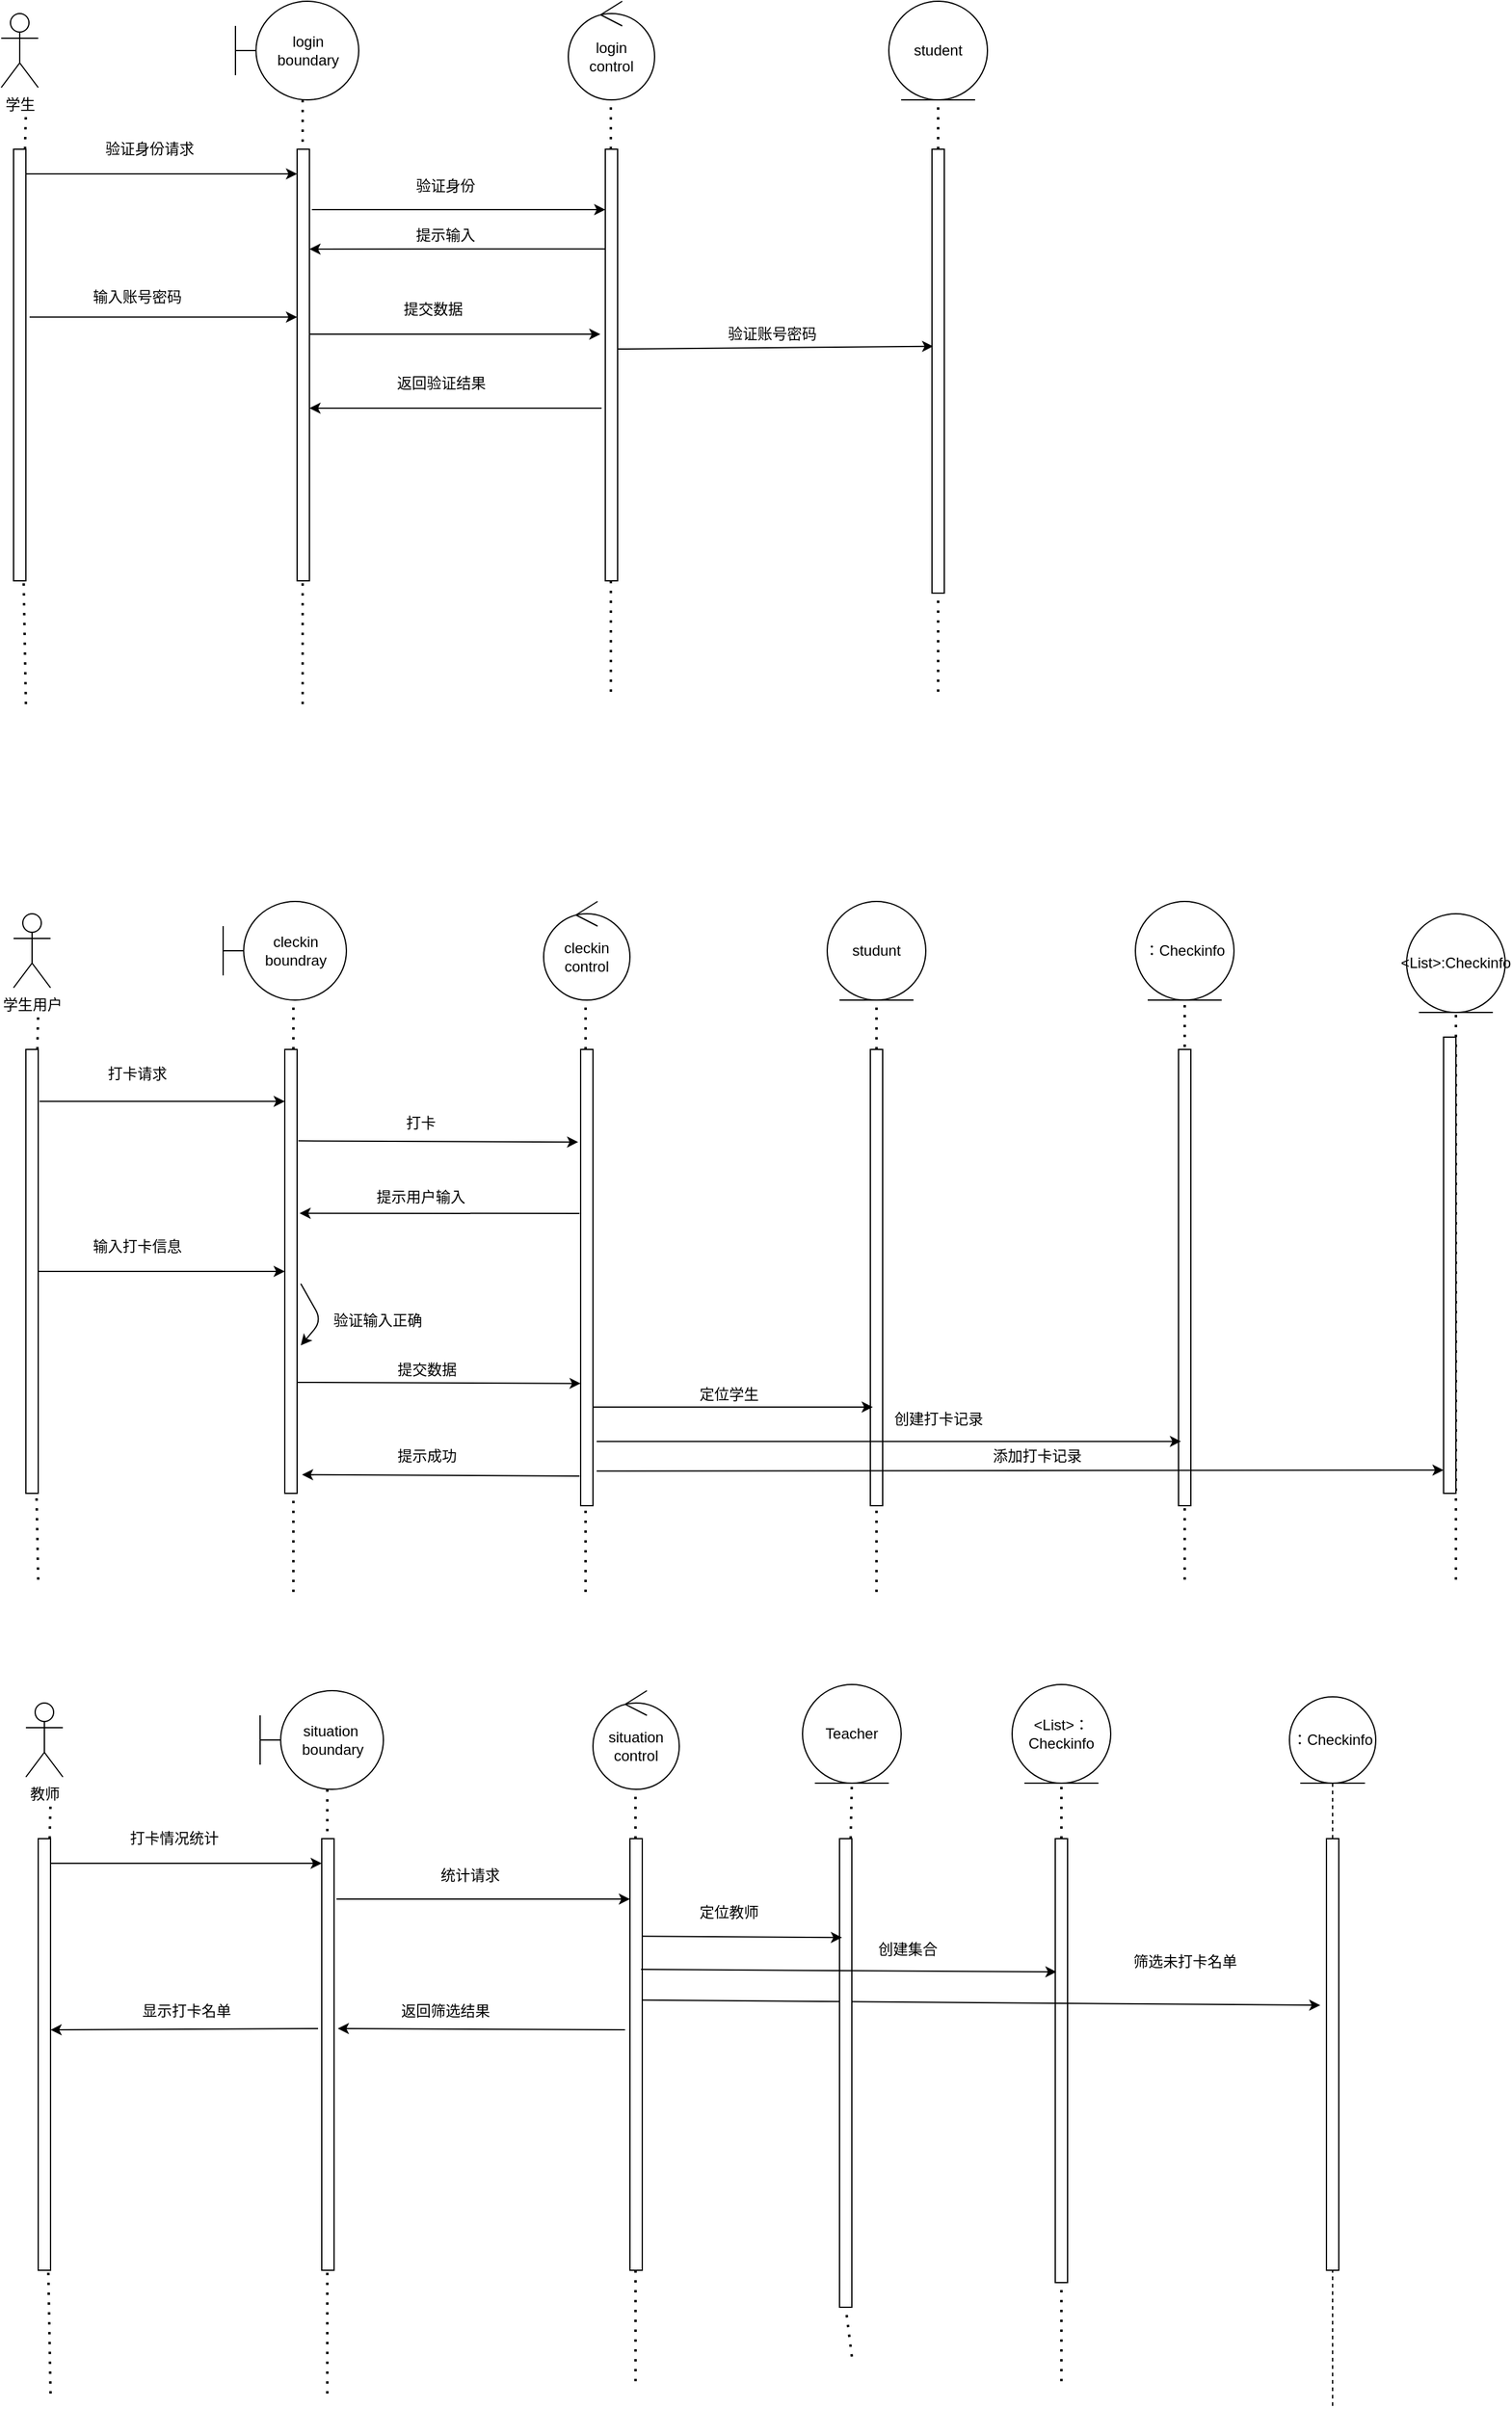 <mxfile version="14.2.7" type="github"><diagram id="DA67qdIQyuLgWAN7n70Q" name="第 1 页"><mxGraphModel dx="1662" dy="832" grid="1" gridSize="10" guides="1" tooltips="1" connect="1" arrows="1" fold="1" page="1" pageScale="1" pageWidth="2339" pageHeight="3300" math="0" shadow="0"><root><mxCell id="0"/><mxCell id="1" parent="0"/><mxCell id="Z4EMHQvYnpSn4rEjgZvj-1" value="学生用户" style="shape=umlActor;verticalLabelPosition=bottom;verticalAlign=top;html=1;outlineConnect=0;" parent="1" vertex="1"><mxGeometry x="140" y="760" width="30" height="60" as="geometry"/></mxCell><mxCell id="Z4EMHQvYnpSn4rEjgZvj-3" value="cleckin&lt;br&gt;boundray" style="shape=umlBoundary;whiteSpace=wrap;html=1;" parent="1" vertex="1"><mxGeometry x="310" y="750" width="100" height="80" as="geometry"/></mxCell><mxCell id="Z4EMHQvYnpSn4rEjgZvj-4" value="：Checkinfo" style="ellipse;shape=umlEntity;whiteSpace=wrap;html=1;" parent="1" vertex="1"><mxGeometry x="1050" y="750" width="80" height="80" as="geometry"/></mxCell><mxCell id="Z4EMHQvYnpSn4rEjgZvj-5" value="cleckin&lt;br&gt;control" style="ellipse;shape=umlControl;whiteSpace=wrap;html=1;" parent="1" vertex="1"><mxGeometry x="570" y="750" width="70" height="80" as="geometry"/></mxCell><mxCell id="Z4EMHQvYnpSn4rEjgZvj-6" value="" style="endArrow=none;dashed=1;html=1;dashPattern=1 3;strokeWidth=2;" parent="1" source="Z4EMHQvYnpSn4rEjgZvj-10" edge="1"><mxGeometry width="50" height="50" relative="1" as="geometry"><mxPoint x="160" y="1300" as="sourcePoint"/><mxPoint x="160" y="840" as="targetPoint"/></mxGeometry></mxCell><mxCell id="Z4EMHQvYnpSn4rEjgZvj-7" value="" style="endArrow=none;dashed=1;html=1;dashPattern=1 3;strokeWidth=2;entryX=0.57;entryY=1.038;entryDx=0;entryDy=0;entryPerimeter=0;" parent="1" target="Z4EMHQvYnpSn4rEjgZvj-3" edge="1"><mxGeometry width="50" height="50" relative="1" as="geometry"><mxPoint x="367" y="1310" as="sourcePoint"/><mxPoint x="520" y="1030" as="targetPoint"/></mxGeometry></mxCell><mxCell id="Z4EMHQvYnpSn4rEjgZvj-8" value="" style="endArrow=none;dashed=1;html=1;dashPattern=1 3;strokeWidth=2;entryX=0.486;entryY=1.038;entryDx=0;entryDy=0;entryPerimeter=0;" parent="1" target="Z4EMHQvYnpSn4rEjgZvj-5" edge="1"><mxGeometry width="50" height="50" relative="1" as="geometry"><mxPoint x="604" y="1310" as="sourcePoint"/><mxPoint x="520" y="1030" as="targetPoint"/></mxGeometry></mxCell><mxCell id="Z4EMHQvYnpSn4rEjgZvj-9" value="" style="endArrow=none;dashed=1;html=1;dashPattern=1 3;strokeWidth=2;entryX=0.5;entryY=1;entryDx=0;entryDy=0;" parent="1" target="Z4EMHQvYnpSn4rEjgZvj-4" edge="1"><mxGeometry width="50" height="50" relative="1" as="geometry"><mxPoint x="1090" y="1300" as="sourcePoint"/><mxPoint x="520" y="1030" as="targetPoint"/></mxGeometry></mxCell><mxCell id="Z4EMHQvYnpSn4rEjgZvj-10" value="" style="rounded=0;whiteSpace=wrap;html=1;" parent="1" vertex="1"><mxGeometry x="150" y="870" width="10" height="360" as="geometry"/></mxCell><mxCell id="Z4EMHQvYnpSn4rEjgZvj-11" value="" style="endArrow=none;dashed=1;html=1;dashPattern=1 3;strokeWidth=2;" parent="1" target="Z4EMHQvYnpSn4rEjgZvj-10" edge="1"><mxGeometry width="50" height="50" relative="1" as="geometry"><mxPoint x="160" y="1300" as="sourcePoint"/><mxPoint x="160" y="840" as="targetPoint"/></mxGeometry></mxCell><mxCell id="Z4EMHQvYnpSn4rEjgZvj-12" value="" style="rounded=0;whiteSpace=wrap;html=1;" parent="1" vertex="1"><mxGeometry x="360" y="870" width="10" height="360" as="geometry"/></mxCell><mxCell id="Z4EMHQvYnpSn4rEjgZvj-13" value="" style="rounded=0;whiteSpace=wrap;html=1;" parent="1" vertex="1"><mxGeometry x="600" y="870" width="10" height="370" as="geometry"/></mxCell><mxCell id="Z4EMHQvYnpSn4rEjgZvj-14" value="" style="rounded=0;whiteSpace=wrap;html=1;" parent="1" vertex="1"><mxGeometry x="1085" y="870" width="10" height="370" as="geometry"/></mxCell><mxCell id="Z4EMHQvYnpSn4rEjgZvj-15" value="" style="endArrow=classic;html=1;exitX=1.1;exitY=0.117;exitDx=0;exitDy=0;exitPerimeter=0;entryX=0;entryY=0.117;entryDx=0;entryDy=0;entryPerimeter=0;" parent="1" source="Z4EMHQvYnpSn4rEjgZvj-10" target="Z4EMHQvYnpSn4rEjgZvj-12" edge="1"><mxGeometry width="50" height="50" relative="1" as="geometry"><mxPoint x="470" y="1080" as="sourcePoint"/><mxPoint x="350" y="912" as="targetPoint"/></mxGeometry></mxCell><mxCell id="Z4EMHQvYnpSn4rEjgZvj-16" value="打卡请求" style="text;html=1;align=center;verticalAlign=middle;resizable=0;points=[];autosize=1;" parent="1" vertex="1"><mxGeometry x="210" y="880" width="60" height="20" as="geometry"/></mxCell><mxCell id="Z4EMHQvYnpSn4rEjgZvj-17" value="" style="endArrow=classic;html=1;exitX=1.1;exitY=0.206;exitDx=0;exitDy=0;exitPerimeter=0;entryX=-0.2;entryY=0.203;entryDx=0;entryDy=0;entryPerimeter=0;" parent="1" source="Z4EMHQvYnpSn4rEjgZvj-12" target="Z4EMHQvYnpSn4rEjgZvj-13" edge="1"><mxGeometry width="50" height="50" relative="1" as="geometry"><mxPoint x="470" y="1080" as="sourcePoint"/><mxPoint x="520" y="1030" as="targetPoint"/></mxGeometry></mxCell><mxCell id="Z4EMHQvYnpSn4rEjgZvj-18" value="打卡" style="text;html=1;align=center;verticalAlign=middle;resizable=0;points=[];autosize=1;" parent="1" vertex="1"><mxGeometry x="450" y="920" width="40" height="20" as="geometry"/></mxCell><mxCell id="Z4EMHQvYnpSn4rEjgZvj-19" value="" style="endArrow=classic;html=1;entryX=1.2;entryY=0.369;entryDx=0;entryDy=0;entryPerimeter=0;" parent="1" target="Z4EMHQvYnpSn4rEjgZvj-12" edge="1"><mxGeometry width="50" height="50" relative="1" as="geometry"><mxPoint x="599" y="1003" as="sourcePoint"/><mxPoint x="520" y="1030" as="targetPoint"/></mxGeometry></mxCell><mxCell id="Z4EMHQvYnpSn4rEjgZvj-20" value="提示用户输入" style="text;html=1;align=center;verticalAlign=middle;resizable=0;points=[];autosize=1;" parent="1" vertex="1"><mxGeometry x="425" y="980" width="90" height="20" as="geometry"/></mxCell><mxCell id="Z4EMHQvYnpSn4rEjgZvj-21" value="" style="endArrow=classic;html=1;exitX=1;exitY=0.5;exitDx=0;exitDy=0;entryX=0;entryY=0.5;entryDx=0;entryDy=0;" parent="1" source="Z4EMHQvYnpSn4rEjgZvj-10" target="Z4EMHQvYnpSn4rEjgZvj-12" edge="1"><mxGeometry width="50" height="50" relative="1" as="geometry"><mxPoint x="470" y="1080" as="sourcePoint"/><mxPoint x="520" y="1030" as="targetPoint"/></mxGeometry></mxCell><mxCell id="Z4EMHQvYnpSn4rEjgZvj-22" value="输入打卡信息" style="text;html=1;align=center;verticalAlign=middle;resizable=0;points=[];autosize=1;" parent="1" vertex="1"><mxGeometry x="195" y="1020" width="90" height="20" as="geometry"/></mxCell><mxCell id="Z4EMHQvYnpSn4rEjgZvj-23" value="" style="endArrow=classic;html=1;" parent="1" edge="1"><mxGeometry width="50" height="50" relative="1" as="geometry"><mxPoint x="373" y="1060" as="sourcePoint"/><mxPoint x="373" y="1110" as="targetPoint"/><Array as="points"><mxPoint x="390" y="1090"/></Array></mxGeometry></mxCell><mxCell id="Z4EMHQvYnpSn4rEjgZvj-24" value="验证输入正确" style="text;html=1;align=center;verticalAlign=middle;resizable=0;points=[];autosize=1;" parent="1" vertex="1"><mxGeometry x="390" y="1080" width="90" height="20" as="geometry"/></mxCell><mxCell id="Z4EMHQvYnpSn4rEjgZvj-25" value="" style="endArrow=classic;html=1;exitX=1;exitY=0.75;exitDx=0;exitDy=0;entryX=0;entryY=0.732;entryDx=0;entryDy=0;entryPerimeter=0;" parent="1" source="Z4EMHQvYnpSn4rEjgZvj-12" target="Z4EMHQvYnpSn4rEjgZvj-13" edge="1"><mxGeometry width="50" height="50" relative="1" as="geometry"><mxPoint x="470" y="1080" as="sourcePoint"/><mxPoint x="600" y="1155" as="targetPoint"/></mxGeometry></mxCell><mxCell id="Z4EMHQvYnpSn4rEjgZvj-26" value="提交数据" style="text;html=1;align=center;verticalAlign=middle;resizable=0;points=[];autosize=1;rotation=0;" parent="1" vertex="1"><mxGeometry x="445" y="1120" width="60" height="20" as="geometry"/></mxCell><mxCell id="Z4EMHQvYnpSn4rEjgZvj-29" value="" style="endArrow=classic;html=1;exitX=-0.1;exitY=0.935;exitDx=0;exitDy=0;exitPerimeter=0;entryX=1.4;entryY=0.958;entryDx=0;entryDy=0;entryPerimeter=0;" parent="1" source="Z4EMHQvYnpSn4rEjgZvj-13" target="Z4EMHQvYnpSn4rEjgZvj-12" edge="1"><mxGeometry width="50" height="50" relative="1" as="geometry"><mxPoint x="470" y="1080" as="sourcePoint"/><mxPoint x="520" y="1030" as="targetPoint"/></mxGeometry></mxCell><mxCell id="Z4EMHQvYnpSn4rEjgZvj-30" value="提示成功" style="text;html=1;align=center;verticalAlign=middle;resizable=0;points=[];autosize=1;" parent="1" vertex="1"><mxGeometry x="445" y="1190" width="60" height="20" as="geometry"/></mxCell><mxCell id="RA8EZYyM1-IrhFvXGxz2-29" value="学生" style="shape=umlActor;verticalLabelPosition=bottom;verticalAlign=top;html=1;outlineConnect=0;" parent="1" vertex="1"><mxGeometry x="130" y="30" width="30" height="60" as="geometry"/></mxCell><mxCell id="RA8EZYyM1-IrhFvXGxz2-30" value="" style="endArrow=none;dashed=1;html=1;dashPattern=1 3;strokeWidth=2;" parent="1" source="RA8EZYyM1-IrhFvXGxz2-37" edge="1"><mxGeometry width="50" height="50" relative="1" as="geometry"><mxPoint x="150" y="590" as="sourcePoint"/><mxPoint x="150" y="110" as="targetPoint"/></mxGeometry></mxCell><mxCell id="RA8EZYyM1-IrhFvXGxz2-31" value="" style="endArrow=none;dashed=1;html=1;dashPattern=1 3;strokeWidth=2;entryX=0.5;entryY=1;entryDx=0;entryDy=0;" parent="1" edge="1"><mxGeometry width="50" height="50" relative="1" as="geometry"><mxPoint x="374.5" y="590" as="sourcePoint"/><mxPoint x="374.5" y="100" as="targetPoint"/></mxGeometry></mxCell><mxCell id="RA8EZYyM1-IrhFvXGxz2-32" value="" style="endArrow=classic;html=1;" parent="1" edge="1"><mxGeometry width="50" height="50" relative="1" as="geometry"><mxPoint x="150" y="160" as="sourcePoint"/><mxPoint x="370" y="160" as="targetPoint"/></mxGeometry></mxCell><mxCell id="RA8EZYyM1-IrhFvXGxz2-33" value="" style="endArrow=none;dashed=1;html=1;dashPattern=1 3;strokeWidth=2;entryX=0.583;entryY=1.05;entryDx=0;entryDy=0;entryPerimeter=0;" parent="1" edge="1"><mxGeometry width="50" height="50" relative="1" as="geometry"><mxPoint x="624.54" y="580" as="sourcePoint"/><mxPoint x="624.5" y="103" as="targetPoint"/></mxGeometry></mxCell><mxCell id="RA8EZYyM1-IrhFvXGxz2-34" value="login &lt;br&gt;boundary" style="shape=umlBoundary;whiteSpace=wrap;html=1;" parent="1" vertex="1"><mxGeometry x="320" y="20" width="100" height="80" as="geometry"/></mxCell><mxCell id="RA8EZYyM1-IrhFvXGxz2-35" value="student" style="ellipse;shape=umlEntity;whiteSpace=wrap;html=1;" parent="1" vertex="1"><mxGeometry x="850" y="20" width="80" height="80" as="geometry"/></mxCell><mxCell id="RA8EZYyM1-IrhFvXGxz2-36" value="login&lt;br&gt;control" style="ellipse;shape=umlControl;whiteSpace=wrap;html=1;" parent="1" vertex="1"><mxGeometry x="590" y="20" width="70" height="80" as="geometry"/></mxCell><mxCell id="RA8EZYyM1-IrhFvXGxz2-37" value="" style="rounded=0;whiteSpace=wrap;html=1;" parent="1" vertex="1"><mxGeometry x="140" y="140" width="10" height="350" as="geometry"/></mxCell><mxCell id="RA8EZYyM1-IrhFvXGxz2-38" value="" style="endArrow=none;dashed=1;html=1;dashPattern=1 3;strokeWidth=2;" parent="1" target="RA8EZYyM1-IrhFvXGxz2-37" edge="1"><mxGeometry width="50" height="50" relative="1" as="geometry"><mxPoint x="150" y="590" as="sourcePoint"/><mxPoint x="150" y="110" as="targetPoint"/></mxGeometry></mxCell><mxCell id="RA8EZYyM1-IrhFvXGxz2-39" value="" style="rounded=0;whiteSpace=wrap;html=1;" parent="1" vertex="1"><mxGeometry x="370" y="140" width="10" height="350" as="geometry"/></mxCell><mxCell id="RA8EZYyM1-IrhFvXGxz2-40" value="验证身份请求" style="text;html=1;align=center;verticalAlign=middle;resizable=0;points=[];autosize=1;" parent="1" vertex="1"><mxGeometry x="205" y="130" width="90" height="20" as="geometry"/></mxCell><mxCell id="RA8EZYyM1-IrhFvXGxz2-41" value="" style="rounded=0;whiteSpace=wrap;html=1;" parent="1" vertex="1"><mxGeometry x="620" y="140" width="10" height="350" as="geometry"/></mxCell><mxCell id="RA8EZYyM1-IrhFvXGxz2-42" value="" style="endArrow=none;dashed=1;html=1;dashPattern=1 3;strokeWidth=2;entryX=0.5;entryY=1;entryDx=0;entryDy=0;" parent="1" source="RA8EZYyM1-IrhFvXGxz2-43" target="RA8EZYyM1-IrhFvXGxz2-35" edge="1"><mxGeometry width="50" height="50" relative="1" as="geometry"><mxPoint x="890" y="580" as="sourcePoint"/><mxPoint x="700" y="300" as="targetPoint"/></mxGeometry></mxCell><mxCell id="RA8EZYyM1-IrhFvXGxz2-43" value="" style="rounded=0;whiteSpace=wrap;html=1;" parent="1" vertex="1"><mxGeometry x="885" y="140" width="10" height="360" as="geometry"/></mxCell><mxCell id="RA8EZYyM1-IrhFvXGxz2-44" value="" style="endArrow=none;dashed=1;html=1;dashPattern=1 3;strokeWidth=2;entryX=0.5;entryY=1;entryDx=0;entryDy=0;" parent="1" target="RA8EZYyM1-IrhFvXGxz2-43" edge="1"><mxGeometry width="50" height="50" relative="1" as="geometry"><mxPoint x="890" y="580" as="sourcePoint"/><mxPoint x="890" y="100" as="targetPoint"/></mxGeometry></mxCell><mxCell id="RA8EZYyM1-IrhFvXGxz2-45" value="" style="endArrow=classic;html=1;exitX=0;exitY=0.231;exitDx=0;exitDy=0;exitPerimeter=0;" parent="1" source="RA8EZYyM1-IrhFvXGxz2-41" edge="1"><mxGeometry width="50" height="50" relative="1" as="geometry"><mxPoint x="650" y="350" as="sourcePoint"/><mxPoint x="380" y="221" as="targetPoint"/></mxGeometry></mxCell><mxCell id="RA8EZYyM1-IrhFvXGxz2-46" value="&amp;nbsp; &amp;nbsp; &amp;nbsp; &amp;nbsp; &amp;nbsp;提示输入" style="text;html=1;align=center;verticalAlign=middle;resizable=0;points=[];autosize=1;" parent="1" vertex="1"><mxGeometry x="430" y="200" width="90" height="20" as="geometry"/></mxCell><mxCell id="RA8EZYyM1-IrhFvXGxz2-47" value="" style="endArrow=classic;html=1;exitX=1.3;exitY=0.389;exitDx=0;exitDy=0;exitPerimeter=0;entryX=0;entryY=0.389;entryDx=0;entryDy=0;entryPerimeter=0;" parent="1" source="RA8EZYyM1-IrhFvXGxz2-37" target="RA8EZYyM1-IrhFvXGxz2-39" edge="1"><mxGeometry width="50" height="50" relative="1" as="geometry"><mxPoint x="650" y="350" as="sourcePoint"/><mxPoint x="700" y="300" as="targetPoint"/></mxGeometry></mxCell><mxCell id="RA8EZYyM1-IrhFvXGxz2-48" value="输入账号密码" style="text;html=1;align=center;verticalAlign=middle;resizable=0;points=[];autosize=1;" parent="1" vertex="1"><mxGeometry x="195" y="250" width="90" height="20" as="geometry"/></mxCell><mxCell id="RA8EZYyM1-IrhFvXGxz2-49" value="" style="endArrow=classic;html=1;" parent="1" edge="1"><mxGeometry width="50" height="50" relative="1" as="geometry"><mxPoint x="380" y="290" as="sourcePoint"/><mxPoint x="616" y="290" as="targetPoint"/></mxGeometry></mxCell><mxCell id="RA8EZYyM1-IrhFvXGxz2-50" value="" style="endArrow=classic;html=1;exitX=1;exitY=0.463;exitDx=0;exitDy=0;exitPerimeter=0;entryX=0.1;entryY=0.444;entryDx=0;entryDy=0;entryPerimeter=0;" parent="1" source="RA8EZYyM1-IrhFvXGxz2-41" target="RA8EZYyM1-IrhFvXGxz2-43" edge="1"><mxGeometry width="50" height="50" relative="1" as="geometry"><mxPoint x="650" y="350" as="sourcePoint"/><mxPoint x="700" y="300" as="targetPoint"/></mxGeometry></mxCell><mxCell id="RA8EZYyM1-IrhFvXGxz2-51" value="验证账号密码" style="text;html=1;align=center;verticalAlign=middle;resizable=0;points=[];autosize=1;" parent="1" vertex="1"><mxGeometry x="710" y="280" width="90" height="20" as="geometry"/></mxCell><mxCell id="RA8EZYyM1-IrhFvXGxz2-52" value="" style="endArrow=classic;html=1;entryX=1;entryY=0.6;entryDx=0;entryDy=0;entryPerimeter=0;" parent="1" target="RA8EZYyM1-IrhFvXGxz2-39" edge="1"><mxGeometry width="50" height="50" relative="1" as="geometry"><mxPoint x="617" y="350" as="sourcePoint"/><mxPoint x="700" y="300" as="targetPoint"/></mxGeometry></mxCell><mxCell id="RA8EZYyM1-IrhFvXGxz2-53" value="&amp;nbsp; &amp;nbsp; &amp;nbsp; &amp;nbsp; &amp;nbsp; &amp;nbsp; &amp;nbsp; &amp;nbsp; 返回验证结果" style="text;html=1;align=center;verticalAlign=middle;resizable=0;points=[];autosize=1;" parent="1" vertex="1"><mxGeometry x="390" y="320" width="140" height="20" as="geometry"/></mxCell><mxCell id="RA8EZYyM1-IrhFvXGxz2-54" value="" style="endArrow=classic;html=1;exitX=1.2;exitY=0.14;exitDx=0;exitDy=0;exitPerimeter=0;entryX=0;entryY=0.14;entryDx=0;entryDy=0;entryPerimeter=0;" parent="1" source="RA8EZYyM1-IrhFvXGxz2-39" target="RA8EZYyM1-IrhFvXGxz2-41" edge="1"><mxGeometry width="50" height="50" relative="1" as="geometry"><mxPoint x="650" y="350" as="sourcePoint"/><mxPoint x="700" y="300" as="targetPoint"/></mxGeometry></mxCell><mxCell id="RA8EZYyM1-IrhFvXGxz2-55" value="&amp;nbsp; &amp;nbsp; &amp;nbsp; 验证身份" style="text;html=1;align=center;verticalAlign=middle;resizable=0;points=[];autosize=1;" parent="1" vertex="1"><mxGeometry x="440" y="160" width="80" height="20" as="geometry"/></mxCell><mxCell id="RA8EZYyM1-IrhFvXGxz2-56" value="提交数据" style="text;html=1;align=center;verticalAlign=middle;resizable=0;points=[];autosize=1;" parent="1" vertex="1"><mxGeometry x="450" y="260" width="60" height="20" as="geometry"/></mxCell><mxCell id="ZTYJ7Xs7sRdIsdJXIq_k-1" value="studunt" style="ellipse;shape=umlEntity;whiteSpace=wrap;html=1;" parent="1" vertex="1"><mxGeometry x="800" y="750" width="80" height="80" as="geometry"/></mxCell><mxCell id="ZTYJ7Xs7sRdIsdJXIq_k-2" value="" style="endArrow=none;dashed=1;html=1;dashPattern=1 3;strokeWidth=2;entryX=0.5;entryY=1;entryDx=0;entryDy=0;" parent="1" target="ZTYJ7Xs7sRdIsdJXIq_k-1" edge="1"><mxGeometry width="50" height="50" relative="1" as="geometry"><mxPoint x="840" y="1310" as="sourcePoint"/><mxPoint x="870" y="930" as="targetPoint"/></mxGeometry></mxCell><mxCell id="ZTYJ7Xs7sRdIsdJXIq_k-3" value="" style="rounded=0;whiteSpace=wrap;html=1;" parent="1" vertex="1"><mxGeometry x="835" y="870" width="10" height="370" as="geometry"/></mxCell><mxCell id="ZTYJ7Xs7sRdIsdJXIq_k-4" value="" style="endArrow=classic;html=1;" parent="1" edge="1"><mxGeometry width="50" height="50" relative="1" as="geometry"><mxPoint x="610" y="1160" as="sourcePoint"/><mxPoint x="837" y="1160" as="targetPoint"/></mxGeometry></mxCell><mxCell id="ZTYJ7Xs7sRdIsdJXIq_k-6" value="定位学生" style="text;html=1;align=center;verticalAlign=middle;resizable=0;points=[];autosize=1;" parent="1" vertex="1"><mxGeometry x="690" y="1140" width="60" height="20" as="geometry"/></mxCell><mxCell id="ZTYJ7Xs7sRdIsdJXIq_k-7" value="" style="endArrow=classic;html=1;exitX=1.3;exitY=0.859;exitDx=0;exitDy=0;exitPerimeter=0;entryX=0.2;entryY=0.859;entryDx=0;entryDy=0;entryPerimeter=0;" parent="1" source="Z4EMHQvYnpSn4rEjgZvj-13" target="Z4EMHQvYnpSn4rEjgZvj-14" edge="1"><mxGeometry width="50" height="50" relative="1" as="geometry"><mxPoint x="820" y="1150" as="sourcePoint"/><mxPoint x="1080" y="1190" as="targetPoint"/></mxGeometry></mxCell><mxCell id="ZTYJ7Xs7sRdIsdJXIq_k-8" value="创建打卡记录" style="text;html=1;align=center;verticalAlign=middle;resizable=0;points=[];autosize=1;" parent="1" vertex="1"><mxGeometry x="845" y="1160" width="90" height="20" as="geometry"/></mxCell><mxCell id="ZTYJ7Xs7sRdIsdJXIq_k-9" value="教师" style="shape=umlActor;verticalLabelPosition=bottom;verticalAlign=top;html=1;outlineConnect=0;" parent="1" vertex="1"><mxGeometry x="150" y="1400" width="30" height="60" as="geometry"/></mxCell><mxCell id="ZTYJ7Xs7sRdIsdJXIq_k-10" value="" style="endArrow=none;dashed=1;html=1;dashPattern=1 3;strokeWidth=2;" parent="1" source="ZTYJ7Xs7sRdIsdJXIq_k-17" edge="1"><mxGeometry width="50" height="50" relative="1" as="geometry"><mxPoint x="170" y="1960" as="sourcePoint"/><mxPoint x="170" y="1480" as="targetPoint"/></mxGeometry></mxCell><mxCell id="ZTYJ7Xs7sRdIsdJXIq_k-11" value="" style="endArrow=none;dashed=1;html=1;dashPattern=1 3;strokeWidth=2;entryX=0.5;entryY=1;entryDx=0;entryDy=0;" parent="1" edge="1"><mxGeometry width="50" height="50" relative="1" as="geometry"><mxPoint x="394.5" y="1960" as="sourcePoint"/><mxPoint x="394.5" y="1470" as="targetPoint"/></mxGeometry></mxCell><mxCell id="ZTYJ7Xs7sRdIsdJXIq_k-12" value="" style="endArrow=classic;html=1;" parent="1" edge="1"><mxGeometry width="50" height="50" relative="1" as="geometry"><mxPoint x="170" y="1530" as="sourcePoint"/><mxPoint x="390" y="1530" as="targetPoint"/></mxGeometry></mxCell><mxCell id="ZTYJ7Xs7sRdIsdJXIq_k-13" value="" style="endArrow=none;dashed=1;html=1;dashPattern=1 3;strokeWidth=2;entryX=0.583;entryY=1.05;entryDx=0;entryDy=0;entryPerimeter=0;" parent="1" edge="1"><mxGeometry width="50" height="50" relative="1" as="geometry"><mxPoint x="644.54" y="1950" as="sourcePoint"/><mxPoint x="644.5" y="1473" as="targetPoint"/></mxGeometry></mxCell><mxCell id="ZTYJ7Xs7sRdIsdJXIq_k-14" value="situation&amp;nbsp;&lt;br&gt;boundary" style="shape=umlBoundary;whiteSpace=wrap;html=1;" parent="1" vertex="1"><mxGeometry x="340" y="1390" width="100" height="80" as="geometry"/></mxCell><mxCell id="ZTYJ7Xs7sRdIsdJXIq_k-15" value="&amp;lt;List&amp;gt;：Checkinfo" style="ellipse;shape=umlEntity;whiteSpace=wrap;html=1;" parent="1" vertex="1"><mxGeometry x="950" y="1385" width="80" height="80" as="geometry"/></mxCell><mxCell id="ZTYJ7Xs7sRdIsdJXIq_k-16" value="situation&lt;br&gt;control" style="ellipse;shape=umlControl;whiteSpace=wrap;html=1;" parent="1" vertex="1"><mxGeometry x="610" y="1390" width="70" height="80" as="geometry"/></mxCell><mxCell id="ZTYJ7Xs7sRdIsdJXIq_k-17" value="" style="rounded=0;whiteSpace=wrap;html=1;" parent="1" vertex="1"><mxGeometry x="160" y="1510" width="10" height="350" as="geometry"/></mxCell><mxCell id="ZTYJ7Xs7sRdIsdJXIq_k-18" value="" style="endArrow=none;dashed=1;html=1;dashPattern=1 3;strokeWidth=2;" parent="1" target="ZTYJ7Xs7sRdIsdJXIq_k-17" edge="1"><mxGeometry width="50" height="50" relative="1" as="geometry"><mxPoint x="170" y="1960" as="sourcePoint"/><mxPoint x="170" y="1480" as="targetPoint"/></mxGeometry></mxCell><mxCell id="ZTYJ7Xs7sRdIsdJXIq_k-19" value="" style="rounded=0;whiteSpace=wrap;html=1;" parent="1" vertex="1"><mxGeometry x="390" y="1510" width="10" height="350" as="geometry"/></mxCell><mxCell id="ZTYJ7Xs7sRdIsdJXIq_k-20" value="打卡情况统计" style="text;html=1;align=center;verticalAlign=middle;resizable=0;points=[];autosize=1;" parent="1" vertex="1"><mxGeometry x="225" y="1500" width="90" height="20" as="geometry"/></mxCell><mxCell id="ZTYJ7Xs7sRdIsdJXIq_k-21" value="" style="rounded=0;whiteSpace=wrap;html=1;" parent="1" vertex="1"><mxGeometry x="640" y="1510" width="10" height="350" as="geometry"/></mxCell><mxCell id="ZTYJ7Xs7sRdIsdJXIq_k-22" value="" style="endArrow=none;dashed=1;html=1;dashPattern=1 3;strokeWidth=2;entryX=0.5;entryY=1;entryDx=0;entryDy=0;" parent="1" source="ZTYJ7Xs7sRdIsdJXIq_k-23" target="ZTYJ7Xs7sRdIsdJXIq_k-15" edge="1"><mxGeometry width="50" height="50" relative="1" as="geometry"><mxPoint x="990" y="1950" as="sourcePoint"/><mxPoint x="800" y="1670" as="targetPoint"/></mxGeometry></mxCell><mxCell id="ZTYJ7Xs7sRdIsdJXIq_k-23" value="" style="rounded=0;whiteSpace=wrap;html=1;" parent="1" vertex="1"><mxGeometry x="985" y="1510" width="10" height="360" as="geometry"/></mxCell><mxCell id="ZTYJ7Xs7sRdIsdJXIq_k-24" value="" style="endArrow=none;dashed=1;html=1;dashPattern=1 3;strokeWidth=2;entryX=0.5;entryY=1;entryDx=0;entryDy=0;" parent="1" target="ZTYJ7Xs7sRdIsdJXIq_k-23" edge="1"><mxGeometry width="50" height="50" relative="1" as="geometry"><mxPoint x="990" y="1950" as="sourcePoint"/><mxPoint x="990" y="1470" as="targetPoint"/></mxGeometry></mxCell><mxCell id="ZTYJ7Xs7sRdIsdJXIq_k-34" value="" style="endArrow=classic;html=1;exitX=1.2;exitY=0.14;exitDx=0;exitDy=0;exitPerimeter=0;entryX=0;entryY=0.14;entryDx=0;entryDy=0;entryPerimeter=0;" parent="1" source="ZTYJ7Xs7sRdIsdJXIq_k-19" target="ZTYJ7Xs7sRdIsdJXIq_k-21" edge="1"><mxGeometry width="50" height="50" relative="1" as="geometry"><mxPoint x="670" y="1720" as="sourcePoint"/><mxPoint x="720" y="1670" as="targetPoint"/></mxGeometry></mxCell><mxCell id="ZTYJ7Xs7sRdIsdJXIq_k-35" value="统计请求" style="text;html=1;align=center;verticalAlign=middle;resizable=0;points=[];autosize=1;" parent="1" vertex="1"><mxGeometry x="480" y="1530" width="60" height="20" as="geometry"/></mxCell><mxCell id="ZTYJ7Xs7sRdIsdJXIq_k-39" value="：Checkinfo" style="ellipse;shape=umlEntity;whiteSpace=wrap;html=1;" parent="1" vertex="1"><mxGeometry x="1175" y="1395" width="70" height="70" as="geometry"/></mxCell><mxCell id="ZTYJ7Xs7sRdIsdJXIq_k-41" value="创建集合" style="text;html=1;align=center;verticalAlign=middle;resizable=0;points=[];autosize=1;" parent="1" vertex="1"><mxGeometry x="835" y="1590" width="60" height="20" as="geometry"/></mxCell><mxCell id="ZTYJ7Xs7sRdIsdJXIq_k-42" value="" style="endArrow=classic;html=1;exitX=1;exitY=0.374;exitDx=0;exitDy=0;exitPerimeter=0;entryX=-0.5;entryY=0.386;entryDx=0;entryDy=0;entryPerimeter=0;" parent="1" source="ZTYJ7Xs7sRdIsdJXIq_k-21" target="ZTYJ7Xs7sRdIsdJXIq_k-45" edge="1"><mxGeometry width="50" height="50" relative="1" as="geometry"><mxPoint x="840" y="1650" as="sourcePoint"/><mxPoint x="1200" y="1630" as="targetPoint"/></mxGeometry></mxCell><mxCell id="ZTYJ7Xs7sRdIsdJXIq_k-43" value="" style="endArrow=none;dashed=1;html=1;entryX=0.5;entryY=1;entryDx=0;entryDy=0;" parent="1" source="ZTYJ7Xs7sRdIsdJXIq_k-45" target="ZTYJ7Xs7sRdIsdJXIq_k-39" edge="1"><mxGeometry width="50" height="50" relative="1" as="geometry"><mxPoint x="1210" y="1970" as="sourcePoint"/><mxPoint x="890" y="1600" as="targetPoint"/></mxGeometry></mxCell><mxCell id="ZTYJ7Xs7sRdIsdJXIq_k-45" value="" style="rounded=0;whiteSpace=wrap;html=1;" parent="1" vertex="1"><mxGeometry x="1205" y="1510" width="10" height="350" as="geometry"/></mxCell><mxCell id="ZTYJ7Xs7sRdIsdJXIq_k-46" value="" style="endArrow=none;dashed=1;html=1;entryX=0.5;entryY=1;entryDx=0;entryDy=0;" parent="1" target="ZTYJ7Xs7sRdIsdJXIq_k-45" edge="1"><mxGeometry width="50" height="50" relative="1" as="geometry"><mxPoint x="1210" y="1970" as="sourcePoint"/><mxPoint x="1210" y="1465" as="targetPoint"/></mxGeometry></mxCell><mxCell id="ZTYJ7Xs7sRdIsdJXIq_k-47" value="&amp;lt;List&amp;gt;:Checkinfo" style="ellipse;shape=umlEntity;whiteSpace=wrap;html=1;" parent="1" vertex="1"><mxGeometry x="1270" y="760" width="80" height="80" as="geometry"/></mxCell><mxCell id="ZTYJ7Xs7sRdIsdJXIq_k-48" value="" style="endArrow=classic;html=1;exitX=1.3;exitY=0.924;exitDx=0;exitDy=0;exitPerimeter=0;entryX=0;entryY=0.949;entryDx=0;entryDy=0;entryPerimeter=0;" parent="1" source="Z4EMHQvYnpSn4rEjgZvj-13" target="ZTYJ7Xs7sRdIsdJXIq_k-52" edge="1"><mxGeometry width="50" height="50" relative="1" as="geometry"><mxPoint x="760" y="1150" as="sourcePoint"/><mxPoint x="1290" y="1210" as="targetPoint"/></mxGeometry></mxCell><mxCell id="ZTYJ7Xs7sRdIsdJXIq_k-51" value="" style="endArrow=none;dashed=1;html=1;dashPattern=1 3;strokeWidth=2;entryX=0.5;entryY=1;entryDx=0;entryDy=0;" parent="1" target="ZTYJ7Xs7sRdIsdJXIq_k-47" edge="1"><mxGeometry width="50" height="50" relative="1" as="geometry"><mxPoint x="1310" y="1300" as="sourcePoint"/><mxPoint x="810" y="1100" as="targetPoint"/></mxGeometry></mxCell><mxCell id="ZTYJ7Xs7sRdIsdJXIq_k-52" value="" style="rounded=0;whiteSpace=wrap;html=1;" parent="1" vertex="1"><mxGeometry x="1300" y="860" width="10" height="370" as="geometry"/></mxCell><mxCell id="ZTYJ7Xs7sRdIsdJXIq_k-53" value="添加打卡记录" style="text;html=1;align=center;verticalAlign=middle;resizable=0;points=[];autosize=1;" parent="1" vertex="1"><mxGeometry x="925" y="1190" width="90" height="20" as="geometry"/></mxCell><mxCell id="ZTYJ7Xs7sRdIsdJXIq_k-54" value="筛选未打卡名单" style="text;html=1;align=center;verticalAlign=middle;resizable=0;points=[];autosize=1;" parent="1" vertex="1"><mxGeometry x="1040" y="1600" width="100" height="20" as="geometry"/></mxCell><mxCell id="ZTYJ7Xs7sRdIsdJXIq_k-55" value="" style="endArrow=classic;html=1;exitX=-0.4;exitY=0.443;exitDx=0;exitDy=0;exitPerimeter=0;entryX=1.3;entryY=0.44;entryDx=0;entryDy=0;entryPerimeter=0;" parent="1" source="ZTYJ7Xs7sRdIsdJXIq_k-21" target="ZTYJ7Xs7sRdIsdJXIq_k-19" edge="1"><mxGeometry width="50" height="50" relative="1" as="geometry"><mxPoint x="760" y="1450" as="sourcePoint"/><mxPoint x="810" y="1400" as="targetPoint"/></mxGeometry></mxCell><mxCell id="ZTYJ7Xs7sRdIsdJXIq_k-56" value="返回筛选结果" style="text;html=1;align=center;verticalAlign=middle;resizable=0;points=[];autosize=1;" parent="1" vertex="1"><mxGeometry x="445" y="1640" width="90" height="20" as="geometry"/></mxCell><mxCell id="ZTYJ7Xs7sRdIsdJXIq_k-57" value="" style="endArrow=classic;html=1;exitX=-0.3;exitY=0.44;exitDx=0;exitDy=0;exitPerimeter=0;entryX=1;entryY=0.443;entryDx=0;entryDy=0;entryPerimeter=0;" parent="1" source="ZTYJ7Xs7sRdIsdJXIq_k-19" target="ZTYJ7Xs7sRdIsdJXIq_k-17" edge="1"><mxGeometry width="50" height="50" relative="1" as="geometry"><mxPoint x="760" y="1450" as="sourcePoint"/><mxPoint x="810" y="1400" as="targetPoint"/></mxGeometry></mxCell><mxCell id="ZTYJ7Xs7sRdIsdJXIq_k-58" value="显示打卡名单" style="text;html=1;align=center;verticalAlign=middle;resizable=0;points=[];autosize=1;" parent="1" vertex="1"><mxGeometry x="235" y="1640" width="90" height="20" as="geometry"/></mxCell><mxCell id="FMxwZaTyxq64zXB8npU5-1" value="Teacher" style="ellipse;shape=umlEntity;whiteSpace=wrap;html=1;" parent="1" vertex="1"><mxGeometry x="780" y="1385" width="80" height="80" as="geometry"/></mxCell><mxCell id="FMxwZaTyxq64zXB8npU5-2" value="" style="endArrow=none;dashed=1;html=1;dashPattern=1 3;strokeWidth=2;entryX=0.5;entryY=1;entryDx=0;entryDy=0;" parent="1" source="FMxwZaTyxq64zXB8npU5-3" target="FMxwZaTyxq64zXB8npU5-1" edge="1"><mxGeometry width="50" height="50" relative="1" as="geometry"><mxPoint x="820" y="1930" as="sourcePoint"/><mxPoint x="870" y="1700" as="targetPoint"/></mxGeometry></mxCell><mxCell id="FMxwZaTyxq64zXB8npU5-3" value="" style="rounded=0;whiteSpace=wrap;html=1;" parent="1" vertex="1"><mxGeometry x="810" y="1510" width="10" height="380" as="geometry"/></mxCell><mxCell id="FMxwZaTyxq64zXB8npU5-4" value="" style="endArrow=none;dashed=1;html=1;dashPattern=1 3;strokeWidth=2;entryX=0.5;entryY=1;entryDx=0;entryDy=0;" parent="1" target="FMxwZaTyxq64zXB8npU5-3" edge="1"><mxGeometry width="50" height="50" relative="1" as="geometry"><mxPoint x="820" y="1930" as="sourcePoint"/><mxPoint x="820" y="1465" as="targetPoint"/></mxGeometry></mxCell><mxCell id="FMxwZaTyxq64zXB8npU5-6" value="" style="endArrow=classic;html=1;exitX=0.9;exitY=0.303;exitDx=0;exitDy=0;exitPerimeter=0;entryX=0.1;entryY=0.3;entryDx=0;entryDy=0;entryPerimeter=0;" parent="1" source="ZTYJ7Xs7sRdIsdJXIq_k-21" target="ZTYJ7Xs7sRdIsdJXIq_k-23" edge="1"><mxGeometry width="50" height="50" relative="1" as="geometry"><mxPoint x="820" y="1750" as="sourcePoint"/><mxPoint x="870" y="1700" as="targetPoint"/></mxGeometry></mxCell><mxCell id="FMxwZaTyxq64zXB8npU5-7" value="" style="endArrow=classic;html=1;exitX=1;exitY=0.226;exitDx=0;exitDy=0;exitPerimeter=0;entryX=0.2;entryY=0.211;entryDx=0;entryDy=0;entryPerimeter=0;" parent="1" source="ZTYJ7Xs7sRdIsdJXIq_k-21" target="FMxwZaTyxq64zXB8npU5-3" edge="1"><mxGeometry width="50" height="50" relative="1" as="geometry"><mxPoint x="820" y="1750" as="sourcePoint"/><mxPoint x="870" y="1700" as="targetPoint"/></mxGeometry></mxCell><mxCell id="FMxwZaTyxq64zXB8npU5-8" value="定位教师" style="text;html=1;align=center;verticalAlign=middle;resizable=0;points=[];autosize=1;" parent="1" vertex="1"><mxGeometry x="690" y="1560" width="60" height="20" as="geometry"/></mxCell></root></mxGraphModel></diagram></mxfile>